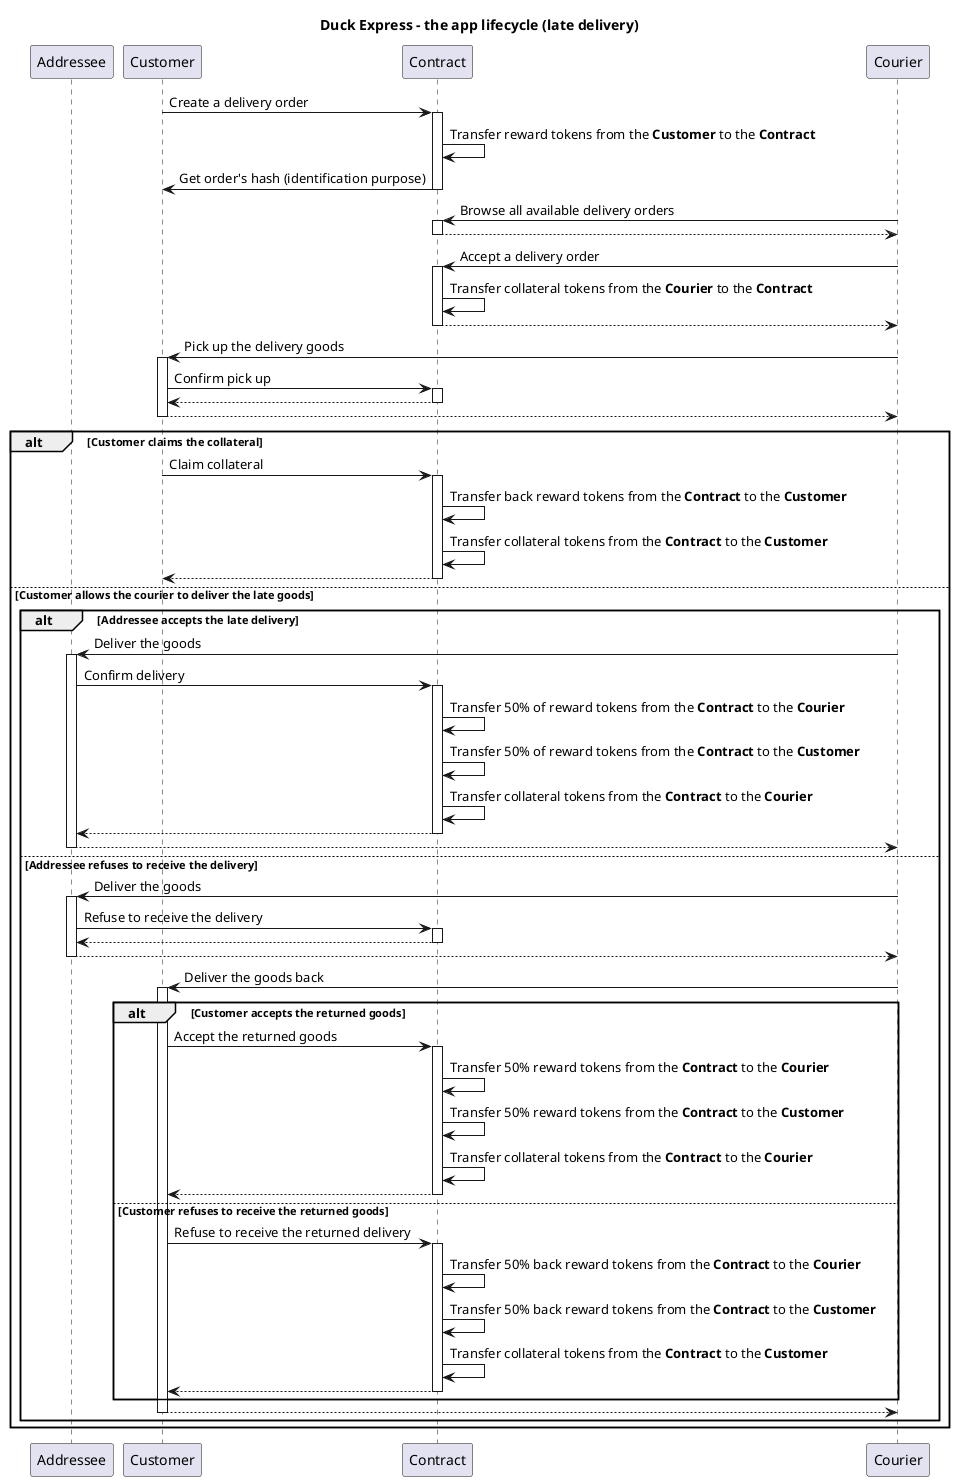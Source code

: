 @startuml
title Duck Express - the app lifecycle (late delivery)

participant "Addressee" as addressee
participant "Customer" as customer
participant "Contract" as contract
participant "Courier" as courier

customer -> contract: Create a delivery order
activate contract
contract -> contract: Transfer reward tokens from the <b>Customer</b> to the <b>Contract</b>
contract -> customer: Get order's hash (identification purpose)
deactivate

courier -> contract: Browse all available delivery orders
activate contract
return

courier -> contract: Accept a delivery order
activate contract
contract -> contract: Transfer collateral tokens from the <b>Courier</b> to the <b>Contract</b>
return

courier -> customer: Pick up the delivery goods
activate customer
customer -> contract: Confirm pick up
activate contract
return
return

alt Customer claims the collateral
  customer -> contract: Claim collateral
  activate contract
  contract -> contract: Transfer back reward tokens from the <b>Contract</b> to the <b>Customer</b>
  contract -> contract: Transfer collateral tokens from the <b>Contract</b> to the <b>Customer</b>
  return
else Customer allows the courier to deliver the late goods
  alt Addressee accepts the late delivery
    courier -> addressee: Deliver the goods
    activate addressee
    addressee -> contract: Confirm delivery
    activate contract
    contract -> contract: Transfer 50% of reward tokens from the <b>Contract</b> to the <b>Courier</b>
    contract -> contract: Transfer 50% of reward tokens from the <b>Contract</b> to the <b>Customer</b>
    contract -> contract: Transfer collateral tokens from the <b>Contract</b> to the <b>Courier</b>
    return
    return
  else Addressee refuses to receive the delivery
    courier -> addressee: Deliver the goods
    activate addressee
    addressee -> contract: Refuse to receive the delivery
    activate contract
    return
    return

    courier -> customer: Deliver the goods back
    activate customer
    alt Customer accepts the returned goods
      customer -> contract: Accept the returned goods
      activate contract
      contract -> contract: Transfer 50% reward tokens from the <b>Contract</b> to the <b>Courier</b>
      contract -> contract: Transfer 50% reward tokens from the <b>Contract</b> to the <b>Customer</b>
      contract -> contract: Transfer collateral tokens from the <b>Contract</b> to the <b>Courier</b>
      return
    else Customer refuses to receive the returned goods
      customer -> contract: Refuse to receive the returned delivery
      activate contract
      contract -> contract: Transfer 50% back reward tokens from the <b>Contract</b> to the <b>Courier</b>
      contract -> contract: Transfer 50% back reward tokens from the <b>Contract</b> to the <b>Customer</b>
      contract -> contract: Transfer collateral tokens from the <b>Contract</b> to the <b>Customer</b>
      return
    end
    return
  end
end

@enduml
